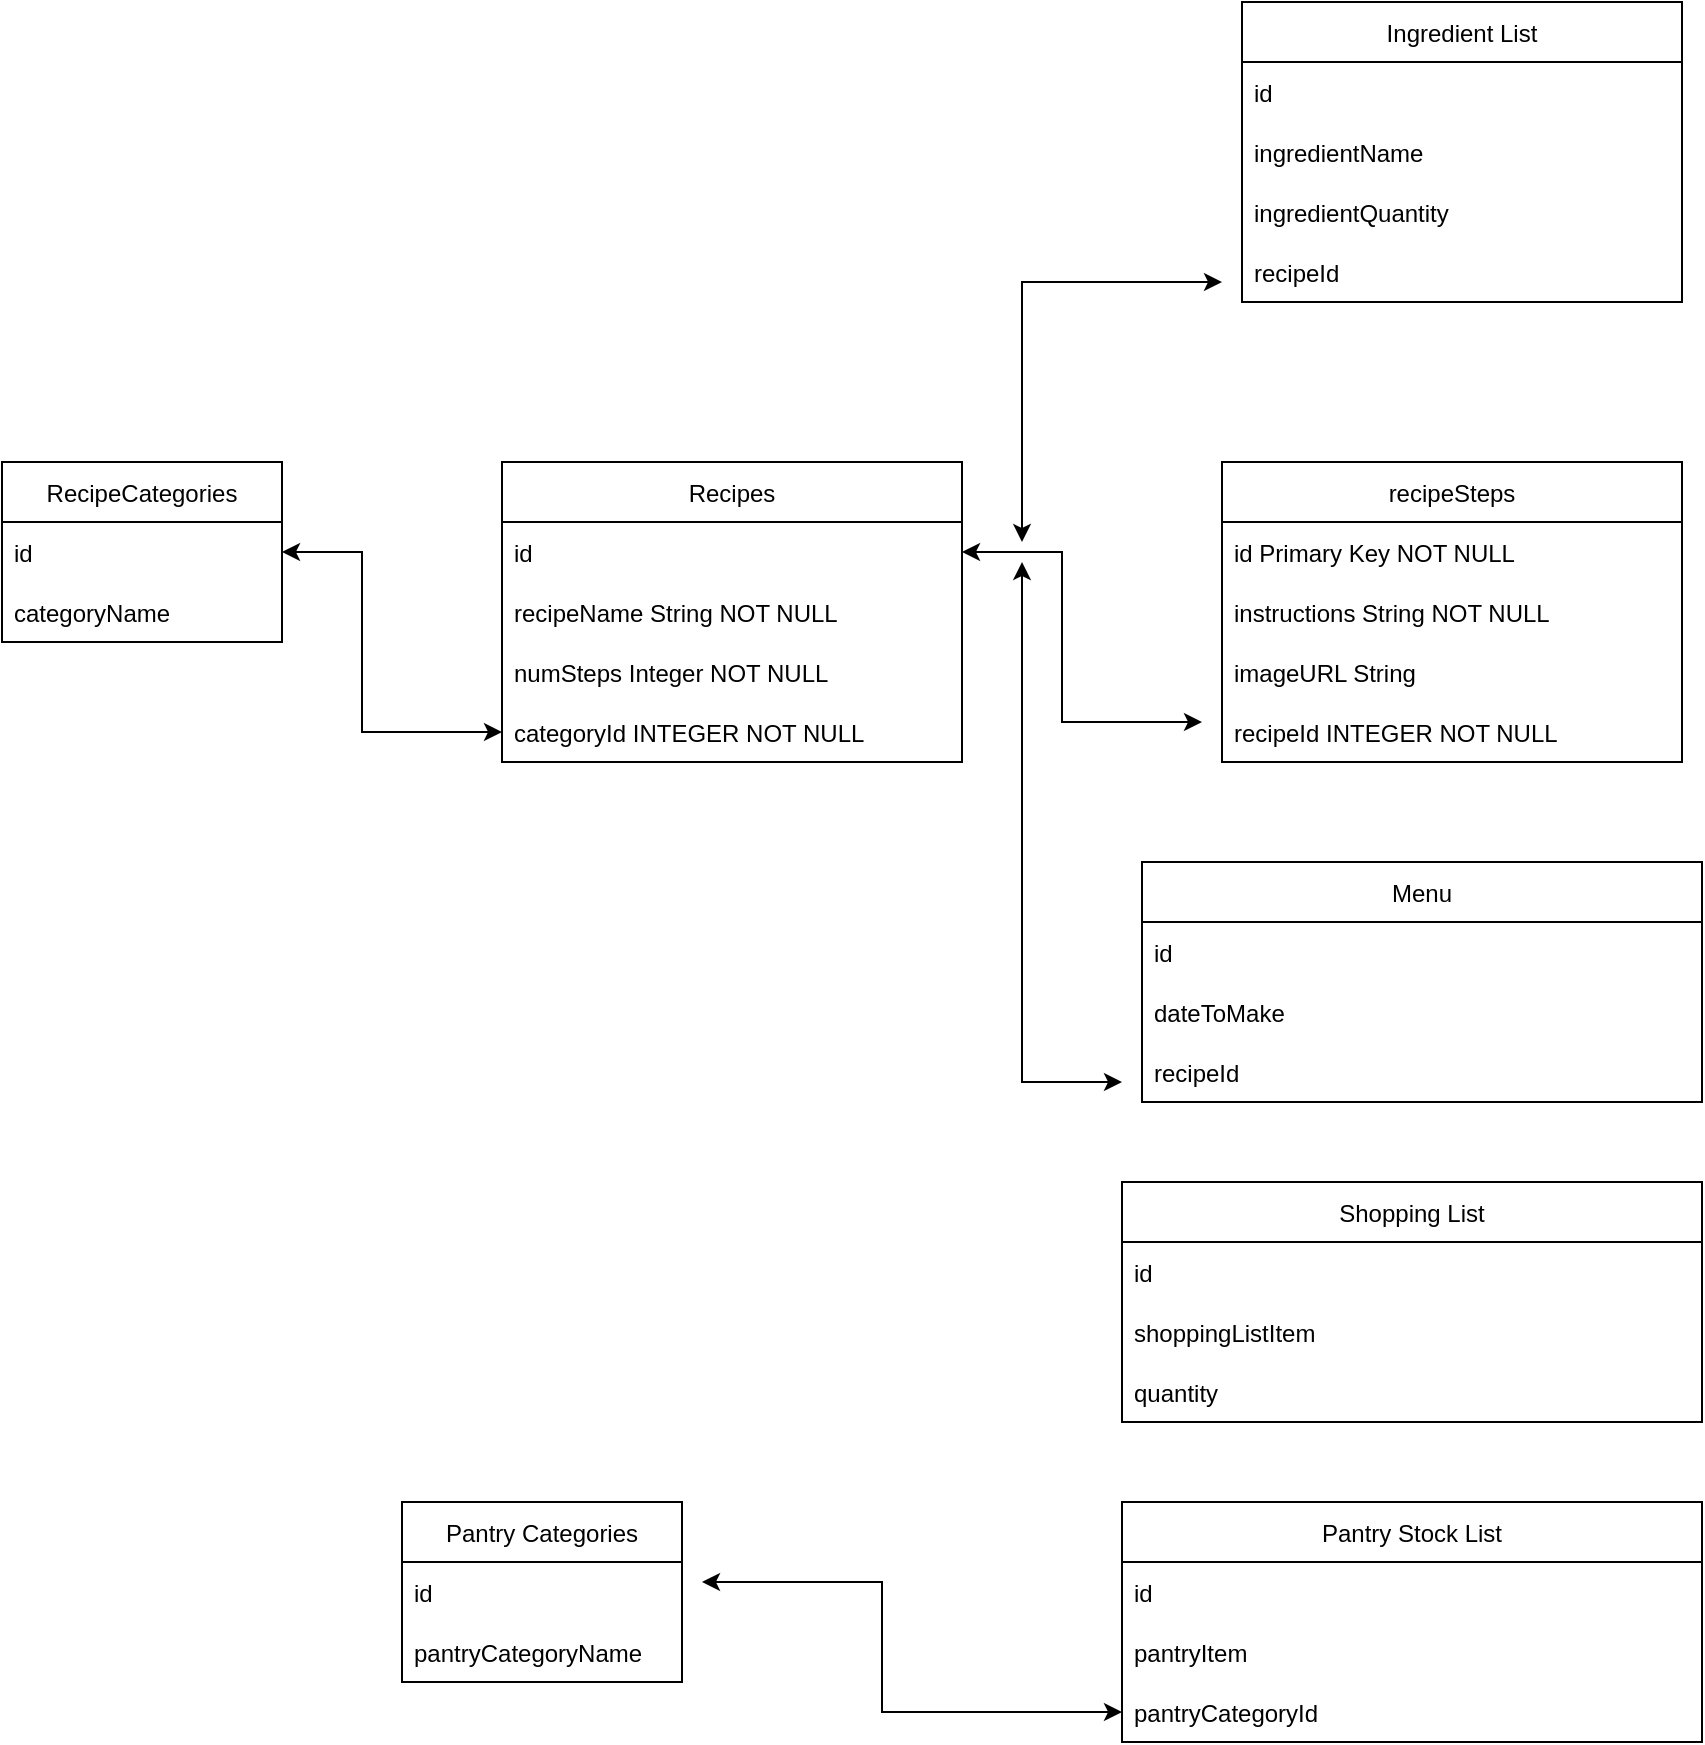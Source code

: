 <mxfile version="15.9.1" type="github">
  <diagram id="kgpKYQtTHZ0yAKxKKP6v" name="Page-1">
    <mxGraphModel dx="1880" dy="2214" grid="1" gridSize="10" guides="1" tooltips="1" connect="1" arrows="1" fold="1" page="1" pageScale="1" pageWidth="850" pageHeight="1100" math="0" shadow="0">
      <root>
        <mxCell id="0" />
        <mxCell id="1" parent="0" />
        <mxCell id="G9GYuwE3FkVskXQdvp-9-1" value="Recipes" style="swimlane;fontStyle=0;childLayout=stackLayout;horizontal=1;startSize=30;horizontalStack=0;resizeParent=1;resizeParentMax=0;resizeLast=0;collapsible=1;marginBottom=0;" vertex="1" parent="1">
          <mxGeometry x="250" y="-810" width="230" height="150" as="geometry" />
        </mxCell>
        <mxCell id="G9GYuwE3FkVskXQdvp-9-10" value="id" style="text;strokeColor=none;fillColor=none;align=left;verticalAlign=middle;spacingLeft=4;spacingRight=4;overflow=hidden;points=[[0,0.5],[1,0.5]];portConstraint=eastwest;rotatable=0;" vertex="1" parent="G9GYuwE3FkVskXQdvp-9-1">
          <mxGeometry y="30" width="230" height="30" as="geometry" />
        </mxCell>
        <mxCell id="G9GYuwE3FkVskXQdvp-9-2" value="recipeName String NOT NULL" style="text;strokeColor=none;fillColor=none;align=left;verticalAlign=middle;spacingLeft=4;spacingRight=4;overflow=hidden;points=[[0,0.5],[1,0.5]];portConstraint=eastwest;rotatable=0;" vertex="1" parent="G9GYuwE3FkVskXQdvp-9-1">
          <mxGeometry y="60" width="230" height="30" as="geometry" />
        </mxCell>
        <mxCell id="G9GYuwE3FkVskXQdvp-9-3" value="numSteps Integer NOT NULL" style="text;strokeColor=none;fillColor=none;align=left;verticalAlign=middle;spacingLeft=4;spacingRight=4;overflow=hidden;points=[[0,0.5],[1,0.5]];portConstraint=eastwest;rotatable=0;" vertex="1" parent="G9GYuwE3FkVskXQdvp-9-1">
          <mxGeometry y="90" width="230" height="30" as="geometry" />
        </mxCell>
        <mxCell id="G9GYuwE3FkVskXQdvp-9-8" value="categoryId INTEGER NOT NULL" style="text;strokeColor=none;fillColor=none;align=left;verticalAlign=middle;spacingLeft=4;spacingRight=4;overflow=hidden;points=[[0,0.5],[1,0.5]];portConstraint=eastwest;rotatable=0;" vertex="1" parent="G9GYuwE3FkVskXQdvp-9-1">
          <mxGeometry y="120" width="230" height="30" as="geometry" />
        </mxCell>
        <mxCell id="G9GYuwE3FkVskXQdvp-9-5" value="recipeSteps" style="swimlane;fontStyle=0;childLayout=stackLayout;horizontal=1;startSize=30;horizontalStack=0;resizeParent=1;resizeParentMax=0;resizeLast=0;collapsible=1;marginBottom=0;" vertex="1" parent="1">
          <mxGeometry x="610" y="-810" width="230" height="150" as="geometry" />
        </mxCell>
        <mxCell id="G9GYuwE3FkVskXQdvp-9-6" value="id Primary Key NOT NULL" style="text;strokeColor=none;fillColor=none;align=left;verticalAlign=middle;spacingLeft=4;spacingRight=4;overflow=hidden;points=[[0,0.5],[1,0.5]];portConstraint=eastwest;rotatable=0;" vertex="1" parent="G9GYuwE3FkVskXQdvp-9-5">
          <mxGeometry y="30" width="230" height="30" as="geometry" />
        </mxCell>
        <mxCell id="G9GYuwE3FkVskXQdvp-9-11" value="instructions String NOT NULL" style="text;strokeColor=none;fillColor=none;align=left;verticalAlign=middle;spacingLeft=4;spacingRight=4;overflow=hidden;points=[[0,0.5],[1,0.5]];portConstraint=eastwest;rotatable=0;" vertex="1" parent="G9GYuwE3FkVskXQdvp-9-5">
          <mxGeometry y="60" width="230" height="30" as="geometry" />
        </mxCell>
        <mxCell id="G9GYuwE3FkVskXQdvp-9-12" value="imageURL String " style="text;strokeColor=none;fillColor=none;align=left;verticalAlign=middle;spacingLeft=4;spacingRight=4;overflow=hidden;points=[[0,0.5],[1,0.5]];portConstraint=eastwest;rotatable=0;" vertex="1" parent="G9GYuwE3FkVskXQdvp-9-5">
          <mxGeometry y="90" width="230" height="30" as="geometry" />
        </mxCell>
        <mxCell id="G9GYuwE3FkVskXQdvp-9-13" value="recipeId INTEGER NOT NULL" style="text;strokeColor=none;fillColor=none;align=left;verticalAlign=middle;spacingLeft=4;spacingRight=4;overflow=hidden;points=[[0,0.5],[1,0.5]];portConstraint=eastwest;rotatable=0;" vertex="1" parent="G9GYuwE3FkVskXQdvp-9-5">
          <mxGeometry y="120" width="230" height="30" as="geometry" />
        </mxCell>
        <mxCell id="G9GYuwE3FkVskXQdvp-9-14" value="RecipeCategories" style="swimlane;fontStyle=0;childLayout=stackLayout;horizontal=1;startSize=30;horizontalStack=0;resizeParent=1;resizeParentMax=0;resizeLast=0;collapsible=1;marginBottom=0;" vertex="1" parent="1">
          <mxGeometry y="-810" width="140" height="90" as="geometry" />
        </mxCell>
        <mxCell id="G9GYuwE3FkVskXQdvp-9-15" value="id" style="text;strokeColor=none;fillColor=none;align=left;verticalAlign=middle;spacingLeft=4;spacingRight=4;overflow=hidden;points=[[0,0.5],[1,0.5]];portConstraint=eastwest;rotatable=0;" vertex="1" parent="G9GYuwE3FkVskXQdvp-9-14">
          <mxGeometry y="30" width="140" height="30" as="geometry" />
        </mxCell>
        <mxCell id="G9GYuwE3FkVskXQdvp-9-16" value="categoryName" style="text;strokeColor=none;fillColor=none;align=left;verticalAlign=middle;spacingLeft=4;spacingRight=4;overflow=hidden;points=[[0,0.5],[1,0.5]];portConstraint=eastwest;rotatable=0;" vertex="1" parent="G9GYuwE3FkVskXQdvp-9-14">
          <mxGeometry y="60" width="140" height="30" as="geometry" />
        </mxCell>
        <mxCell id="G9GYuwE3FkVskXQdvp-9-20" value="" style="endArrow=classic;startArrow=classic;html=1;rounded=0;exitX=1;exitY=0.5;exitDx=0;exitDy=0;entryX=0;entryY=0.5;entryDx=0;entryDy=0;" edge="1" parent="1" source="G9GYuwE3FkVskXQdvp-9-15" target="G9GYuwE3FkVskXQdvp-9-8">
          <mxGeometry width="50" height="50" relative="1" as="geometry">
            <mxPoint x="350" y="-700" as="sourcePoint" />
            <mxPoint x="190" y="-765" as="targetPoint" />
            <Array as="points">
              <mxPoint x="180" y="-765" />
              <mxPoint x="180" y="-675" />
            </Array>
          </mxGeometry>
        </mxCell>
        <mxCell id="G9GYuwE3FkVskXQdvp-9-21" value="" style="endArrow=classic;startArrow=classic;html=1;rounded=0;exitX=1;exitY=0.5;exitDx=0;exitDy=0;" edge="1" parent="1" source="G9GYuwE3FkVskXQdvp-9-10">
          <mxGeometry width="50" height="50" relative="1" as="geometry">
            <mxPoint x="500" y="-680" as="sourcePoint" />
            <mxPoint x="600" y="-680" as="targetPoint" />
            <Array as="points">
              <mxPoint x="530" y="-765" />
              <mxPoint x="530" y="-680" />
            </Array>
          </mxGeometry>
        </mxCell>
        <mxCell id="G9GYuwE3FkVskXQdvp-9-24" value="Menu" style="swimlane;fontStyle=0;childLayout=stackLayout;horizontal=1;startSize=30;horizontalStack=0;resizeParent=1;resizeParentMax=0;resizeLast=0;collapsible=1;marginBottom=0;" vertex="1" parent="1">
          <mxGeometry x="570" y="-610" width="280" height="120" as="geometry" />
        </mxCell>
        <mxCell id="G9GYuwE3FkVskXQdvp-9-25" value="id" style="text;strokeColor=none;fillColor=none;align=left;verticalAlign=middle;spacingLeft=4;spacingRight=4;overflow=hidden;points=[[0,0.5],[1,0.5]];portConstraint=eastwest;rotatable=0;" vertex="1" parent="G9GYuwE3FkVskXQdvp-9-24">
          <mxGeometry y="30" width="280" height="30" as="geometry" />
        </mxCell>
        <mxCell id="G9GYuwE3FkVskXQdvp-9-26" value="dateToMake" style="text;strokeColor=none;fillColor=none;align=left;verticalAlign=middle;spacingLeft=4;spacingRight=4;overflow=hidden;points=[[0,0.5],[1,0.5]];portConstraint=eastwest;rotatable=0;" vertex="1" parent="G9GYuwE3FkVskXQdvp-9-24">
          <mxGeometry y="60" width="280" height="30" as="geometry" />
        </mxCell>
        <mxCell id="G9GYuwE3FkVskXQdvp-9-27" value="recipeId" style="text;strokeColor=none;fillColor=none;align=left;verticalAlign=middle;spacingLeft=4;spacingRight=4;overflow=hidden;points=[[0,0.5],[1,0.5]];portConstraint=eastwest;rotatable=0;" vertex="1" parent="G9GYuwE3FkVskXQdvp-9-24">
          <mxGeometry y="90" width="280" height="30" as="geometry" />
        </mxCell>
        <mxCell id="G9GYuwE3FkVskXQdvp-9-28" value="" style="endArrow=classic;startArrow=classic;html=1;rounded=0;" edge="1" parent="1">
          <mxGeometry width="50" height="50" relative="1" as="geometry">
            <mxPoint x="510" y="-760" as="sourcePoint" />
            <mxPoint x="560" y="-500" as="targetPoint" />
            <Array as="points">
              <mxPoint x="510" y="-500" />
            </Array>
          </mxGeometry>
        </mxCell>
        <mxCell id="G9GYuwE3FkVskXQdvp-9-29" value="Shopping List" style="swimlane;fontStyle=0;childLayout=stackLayout;horizontal=1;startSize=30;horizontalStack=0;resizeParent=1;resizeParentMax=0;resizeLast=0;collapsible=1;marginBottom=0;" vertex="1" parent="1">
          <mxGeometry x="560" y="-450" width="290" height="120" as="geometry" />
        </mxCell>
        <mxCell id="G9GYuwE3FkVskXQdvp-9-30" value="id" style="text;strokeColor=none;fillColor=none;align=left;verticalAlign=middle;spacingLeft=4;spacingRight=4;overflow=hidden;points=[[0,0.5],[1,0.5]];portConstraint=eastwest;rotatable=0;" vertex="1" parent="G9GYuwE3FkVskXQdvp-9-29">
          <mxGeometry y="30" width="290" height="30" as="geometry" />
        </mxCell>
        <mxCell id="G9GYuwE3FkVskXQdvp-9-31" value="shoppingListItem" style="text;strokeColor=none;fillColor=none;align=left;verticalAlign=middle;spacingLeft=4;spacingRight=4;overflow=hidden;points=[[0,0.5],[1,0.5]];portConstraint=eastwest;rotatable=0;" vertex="1" parent="G9GYuwE3FkVskXQdvp-9-29">
          <mxGeometry y="60" width="290" height="30" as="geometry" />
        </mxCell>
        <mxCell id="G9GYuwE3FkVskXQdvp-9-32" value="quantity " style="text;strokeColor=none;fillColor=none;align=left;verticalAlign=middle;spacingLeft=4;spacingRight=4;overflow=hidden;points=[[0,0.5],[1,0.5]];portConstraint=eastwest;rotatable=0;" vertex="1" parent="G9GYuwE3FkVskXQdvp-9-29">
          <mxGeometry y="90" width="290" height="30" as="geometry" />
        </mxCell>
        <mxCell id="G9GYuwE3FkVskXQdvp-9-33" value="Pantry Stock List" style="swimlane;fontStyle=0;childLayout=stackLayout;horizontal=1;startSize=30;horizontalStack=0;resizeParent=1;resizeParentMax=0;resizeLast=0;collapsible=1;marginBottom=0;" vertex="1" parent="1">
          <mxGeometry x="560" y="-290" width="290" height="120" as="geometry" />
        </mxCell>
        <mxCell id="G9GYuwE3FkVskXQdvp-9-34" value="id" style="text;strokeColor=none;fillColor=none;align=left;verticalAlign=middle;spacingLeft=4;spacingRight=4;overflow=hidden;points=[[0,0.5],[1,0.5]];portConstraint=eastwest;rotatable=0;" vertex="1" parent="G9GYuwE3FkVskXQdvp-9-33">
          <mxGeometry y="30" width="290" height="30" as="geometry" />
        </mxCell>
        <mxCell id="G9GYuwE3FkVskXQdvp-9-35" value="pantryItem" style="text;strokeColor=none;fillColor=none;align=left;verticalAlign=middle;spacingLeft=4;spacingRight=4;overflow=hidden;points=[[0,0.5],[1,0.5]];portConstraint=eastwest;rotatable=0;" vertex="1" parent="G9GYuwE3FkVskXQdvp-9-33">
          <mxGeometry y="60" width="290" height="30" as="geometry" />
        </mxCell>
        <mxCell id="G9GYuwE3FkVskXQdvp-9-41" value="pantryCategoryId" style="text;strokeColor=none;fillColor=none;align=left;verticalAlign=middle;spacingLeft=4;spacingRight=4;overflow=hidden;points=[[0,0.5],[1,0.5]];portConstraint=eastwest;rotatable=0;" vertex="1" parent="G9GYuwE3FkVskXQdvp-9-33">
          <mxGeometry y="90" width="290" height="30" as="geometry" />
        </mxCell>
        <mxCell id="G9GYuwE3FkVskXQdvp-9-37" value="Pantry Categories" style="swimlane;fontStyle=0;childLayout=stackLayout;horizontal=1;startSize=30;horizontalStack=0;resizeParent=1;resizeParentMax=0;resizeLast=0;collapsible=1;marginBottom=0;" vertex="1" parent="1">
          <mxGeometry x="200" y="-290" width="140" height="90" as="geometry" />
        </mxCell>
        <mxCell id="G9GYuwE3FkVskXQdvp-9-38" value="id" style="text;strokeColor=none;fillColor=none;align=left;verticalAlign=middle;spacingLeft=4;spacingRight=4;overflow=hidden;points=[[0,0.5],[1,0.5]];portConstraint=eastwest;rotatable=0;" vertex="1" parent="G9GYuwE3FkVskXQdvp-9-37">
          <mxGeometry y="30" width="140" height="30" as="geometry" />
        </mxCell>
        <mxCell id="G9GYuwE3FkVskXQdvp-9-39" value="pantryCategoryName" style="text;strokeColor=none;fillColor=none;align=left;verticalAlign=middle;spacingLeft=4;spacingRight=4;overflow=hidden;points=[[0,0.5],[1,0.5]];portConstraint=eastwest;rotatable=0;" vertex="1" parent="G9GYuwE3FkVskXQdvp-9-37">
          <mxGeometry y="60" width="140" height="30" as="geometry" />
        </mxCell>
        <mxCell id="G9GYuwE3FkVskXQdvp-9-42" value="" style="endArrow=classic;startArrow=classic;html=1;rounded=0;entryX=0;entryY=0.5;entryDx=0;entryDy=0;" edge="1" parent="1" target="G9GYuwE3FkVskXQdvp-9-41">
          <mxGeometry width="50" height="50" relative="1" as="geometry">
            <mxPoint x="350" y="-250" as="sourcePoint" />
            <mxPoint x="470" y="-450" as="targetPoint" />
            <Array as="points">
              <mxPoint x="440" y="-250" />
              <mxPoint x="440" y="-185" />
            </Array>
          </mxGeometry>
        </mxCell>
        <mxCell id="G9GYuwE3FkVskXQdvp-9-43" value="Ingredient List" style="swimlane;fontStyle=0;childLayout=stackLayout;horizontal=1;startSize=30;horizontalStack=0;resizeParent=1;resizeParentMax=0;resizeLast=0;collapsible=1;marginBottom=0;" vertex="1" parent="1">
          <mxGeometry x="620" y="-1040" width="220" height="150" as="geometry" />
        </mxCell>
        <mxCell id="G9GYuwE3FkVskXQdvp-9-44" value="id" style="text;strokeColor=none;fillColor=none;align=left;verticalAlign=middle;spacingLeft=4;spacingRight=4;overflow=hidden;points=[[0,0.5],[1,0.5]];portConstraint=eastwest;rotatable=0;" vertex="1" parent="G9GYuwE3FkVskXQdvp-9-43">
          <mxGeometry y="30" width="220" height="30" as="geometry" />
        </mxCell>
        <mxCell id="G9GYuwE3FkVskXQdvp-9-45" value="ingredientName" style="text;strokeColor=none;fillColor=none;align=left;verticalAlign=middle;spacingLeft=4;spacingRight=4;overflow=hidden;points=[[0,0.5],[1,0.5]];portConstraint=eastwest;rotatable=0;" vertex="1" parent="G9GYuwE3FkVskXQdvp-9-43">
          <mxGeometry y="60" width="220" height="30" as="geometry" />
        </mxCell>
        <mxCell id="G9GYuwE3FkVskXQdvp-9-46" value="ingredientQuantity" style="text;strokeColor=none;fillColor=none;align=left;verticalAlign=middle;spacingLeft=4;spacingRight=4;overflow=hidden;points=[[0,0.5],[1,0.5]];portConstraint=eastwest;rotatable=0;" vertex="1" parent="G9GYuwE3FkVskXQdvp-9-43">
          <mxGeometry y="90" width="220" height="30" as="geometry" />
        </mxCell>
        <mxCell id="G9GYuwE3FkVskXQdvp-9-47" value="recipeId" style="text;strokeColor=none;fillColor=none;align=left;verticalAlign=middle;spacingLeft=4;spacingRight=4;overflow=hidden;points=[[0,0.5],[1,0.5]];portConstraint=eastwest;rotatable=0;" vertex="1" parent="G9GYuwE3FkVskXQdvp-9-43">
          <mxGeometry y="120" width="220" height="30" as="geometry" />
        </mxCell>
        <mxCell id="G9GYuwE3FkVskXQdvp-9-48" value="" style="endArrow=classic;startArrow=classic;html=1;rounded=0;" edge="1" parent="1">
          <mxGeometry width="50" height="50" relative="1" as="geometry">
            <mxPoint x="510" y="-770" as="sourcePoint" />
            <mxPoint x="610" y="-900" as="targetPoint" />
            <Array as="points">
              <mxPoint x="510" y="-900" />
            </Array>
          </mxGeometry>
        </mxCell>
      </root>
    </mxGraphModel>
  </diagram>
</mxfile>
